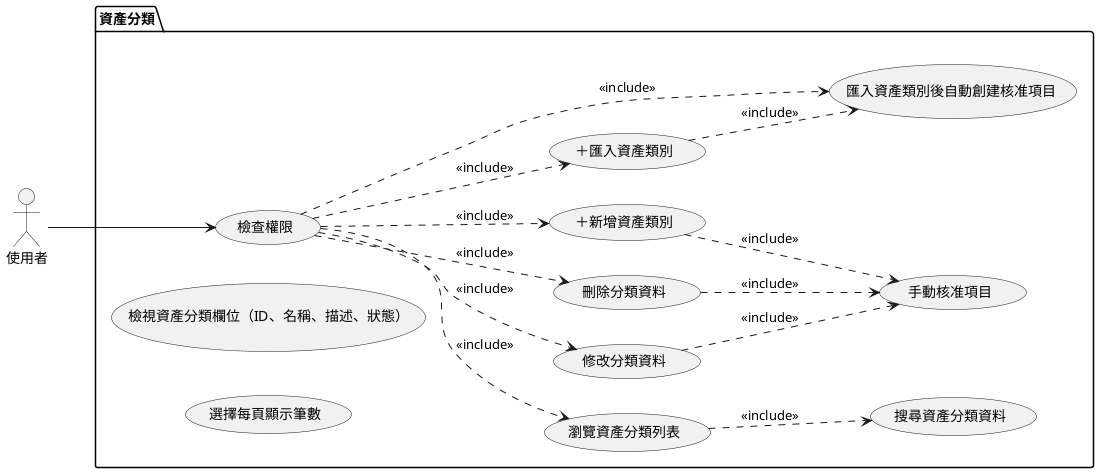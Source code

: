 @startuml asset_category_overview

left to right direction

actor 使用者

package "資產分類" {
    usecase "檢查權限" as UC12
    usecase "瀏覽資產分類列表" as UC1
    usecase "檢視資產分類欄位（ID、名稱、描述、狀態）" as UC2
    usecase "選擇每頁顯示筆數" as UC3
    usecase "搜尋資產分類資料" as UC4
    usecase "修改分類資料" as UC5
    usecase "刪除分類資料" as UC6
    usecase "＋新增資產類別" as UC7
    usecase "＋匯入資產類別" as UC8
    usecase "匯入資產類別後自動創建核准項目" as UC10
    usecase "手動核准項目" as UC11
}

使用者 --> UC12
UC12 .down.> UC1 : <<include>>
UC12 .down.> UC5 : <<include>>
UC12 .down.> UC6 : <<include>>
UC12 .down.> UC7 : <<include>>
UC12 .down.> UC8 : <<include>>
UC12 .down.> UC10 : <<include>>

UC1 .down.> UC4 : <<include>>
UC5 .down.> UC11 : <<include>>
UC6 .down.> UC11 : <<include>>
UC7 .down.> UC11 : <<include>>
UC8 .down.> UC10 : <<include>>

@enduml
